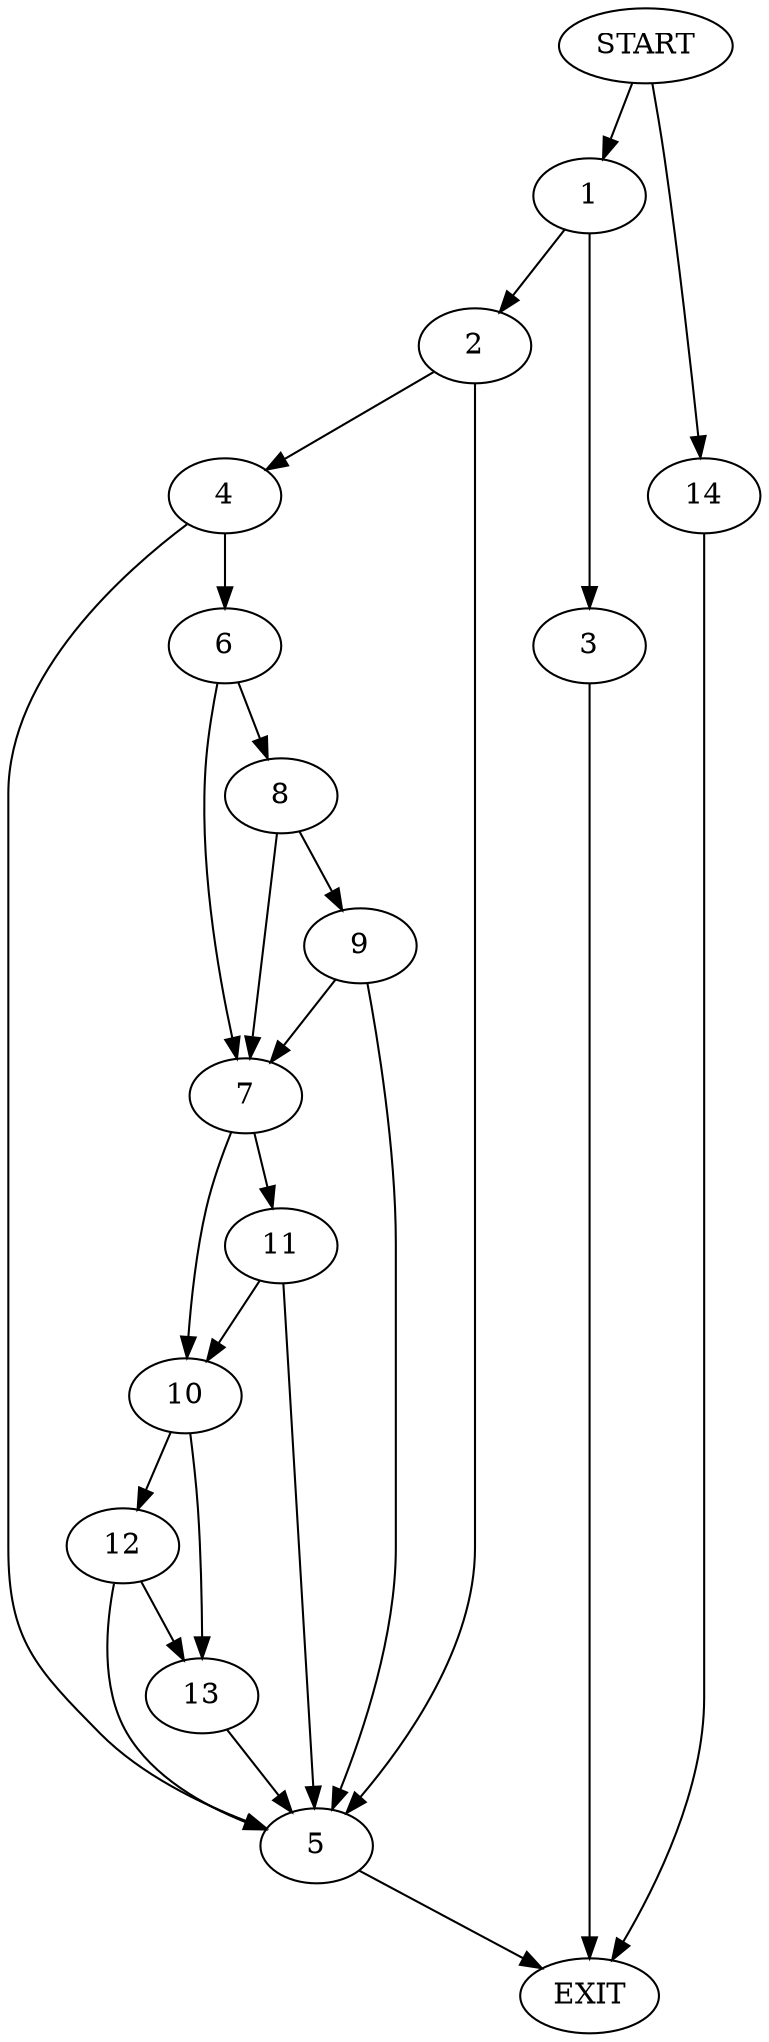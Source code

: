 digraph {
0 [label="START"]
15 [label="EXIT"]
0 -> 1
1 -> 2
1 -> 3
2 -> 4
2 -> 5
3 -> 15
4 -> 6
4 -> 5
5 -> 15
6 -> 7
6 -> 8
8 -> 7
8 -> 9
7 -> 10
7 -> 11
9 -> 7
9 -> 5
11 -> 10
11 -> 5
10 -> 12
10 -> 13
13 -> 5
12 -> 13
12 -> 5
0 -> 14
14 -> 15
}
